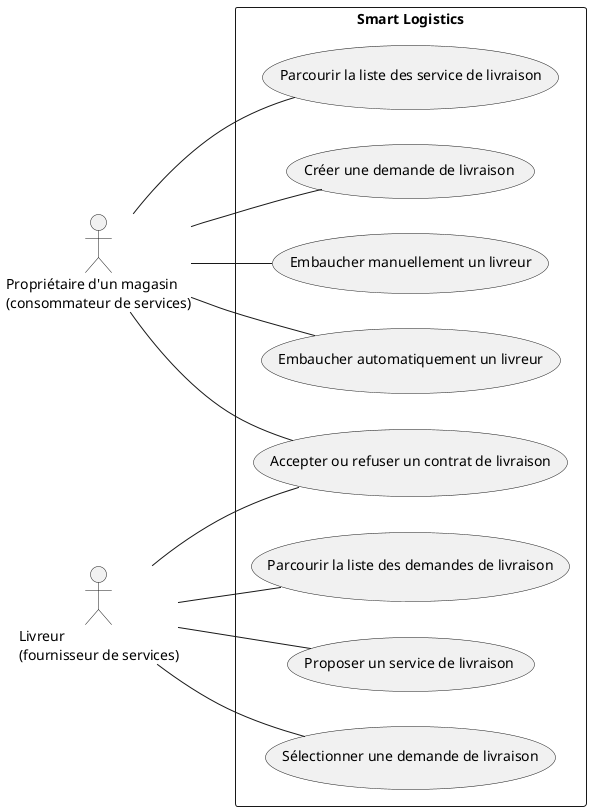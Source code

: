 @startuml
left to right direction
skinparam packageStyle rectangle
actor "Propriétaire d'un magasin\n(consommateur de services)" as proprietaire
actor "Livreur\n(fournisseur de services)" as livreur
rectangle "Smart Logistics" {
proprietaire -- (Parcourir la liste des service de livraison)
proprietaire -- (Créer une demande de livraison)
proprietaire -- (Embaucher manuellement un livreur)
proprietaire -- (Embaucher automatiquement un livreur)
proprietaire -- (Accepter ou refuser un contrat de livraison)
livreur -- (Parcourir la liste des demandes de livraison)
livreur -- (Proposer un service de livraison)
livreur -- (Sélectionner une demande de livraison)
livreur -- (Accepter ou refuser un contrat de livraison)
@enduml
